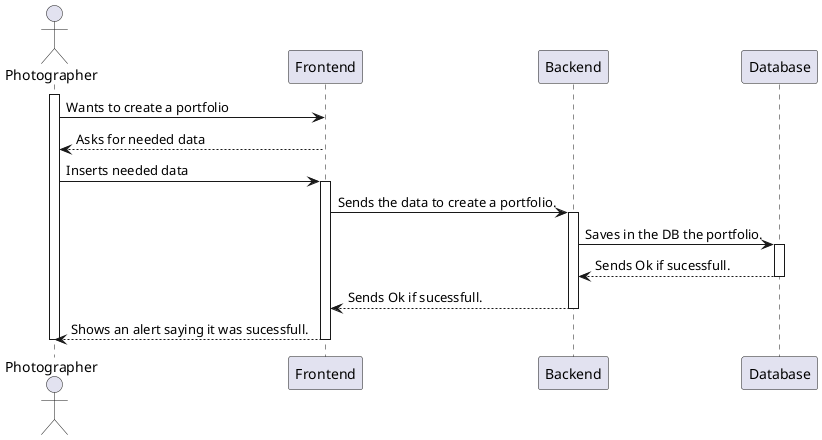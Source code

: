 @startuml

actor Photographer
participant Frontend
participant Backend
participant Database

activate Photographer
Photographer -> Frontend: Wants to create a portfolio
Frontend --> Photographer : Asks for needed data
Photographer -> Frontend : Inserts needed data
activate Frontend
Frontend -> Backend: Sends the data to create a portfolio.
activate Backend
Backend -> Database: Saves in the DB the portfolio.
activate Database
Database --> Backend: Sends Ok if sucessfull.
deactivate Database
Backend --> Frontend: Sends Ok if sucessfull.
deactivate Backend
Frontend --> Photographer: Shows an alert saying it was sucessfull.
deactivate Frontend
deactivate Photographer

@enduml